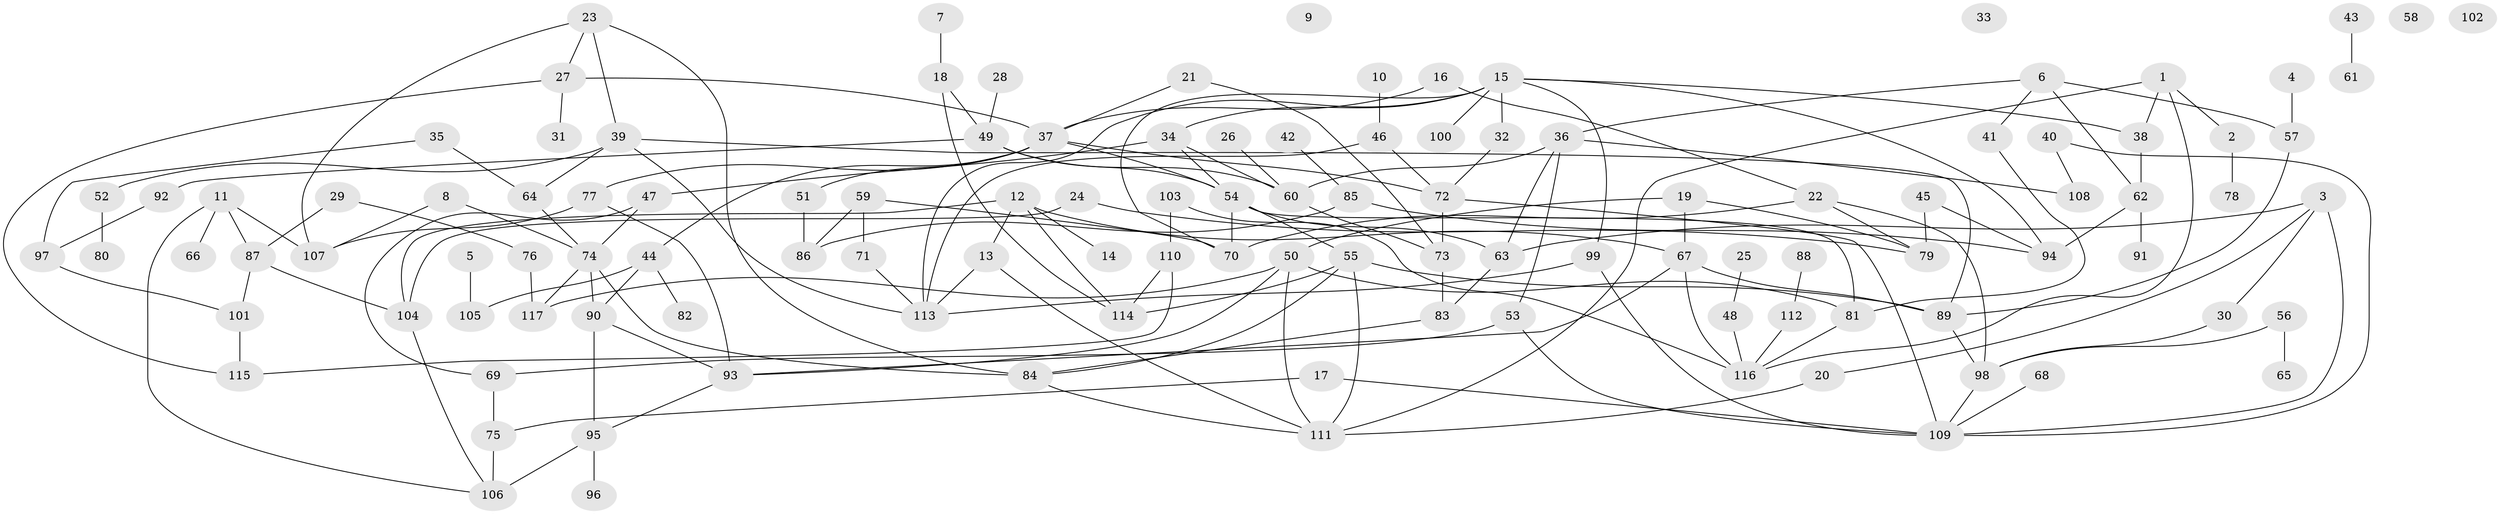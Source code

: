 // Generated by graph-tools (version 1.1) at 2025/12/03/09/25 04:12:58]
// undirected, 117 vertices, 175 edges
graph export_dot {
graph [start="1"]
  node [color=gray90,style=filled];
  1;
  2;
  3;
  4;
  5;
  6;
  7;
  8;
  9;
  10;
  11;
  12;
  13;
  14;
  15;
  16;
  17;
  18;
  19;
  20;
  21;
  22;
  23;
  24;
  25;
  26;
  27;
  28;
  29;
  30;
  31;
  32;
  33;
  34;
  35;
  36;
  37;
  38;
  39;
  40;
  41;
  42;
  43;
  44;
  45;
  46;
  47;
  48;
  49;
  50;
  51;
  52;
  53;
  54;
  55;
  56;
  57;
  58;
  59;
  60;
  61;
  62;
  63;
  64;
  65;
  66;
  67;
  68;
  69;
  70;
  71;
  72;
  73;
  74;
  75;
  76;
  77;
  78;
  79;
  80;
  81;
  82;
  83;
  84;
  85;
  86;
  87;
  88;
  89;
  90;
  91;
  92;
  93;
  94;
  95;
  96;
  97;
  98;
  99;
  100;
  101;
  102;
  103;
  104;
  105;
  106;
  107;
  108;
  109;
  110;
  111;
  112;
  113;
  114;
  115;
  116;
  117;
  1 -- 2;
  1 -- 38;
  1 -- 111;
  1 -- 116;
  2 -- 78;
  3 -- 20;
  3 -- 30;
  3 -- 63;
  3 -- 109;
  4 -- 57;
  5 -- 105;
  6 -- 36;
  6 -- 41;
  6 -- 57;
  6 -- 62;
  7 -- 18;
  8 -- 74;
  8 -- 107;
  10 -- 46;
  11 -- 66;
  11 -- 87;
  11 -- 106;
  11 -- 107;
  12 -- 13;
  12 -- 14;
  12 -- 67;
  12 -- 104;
  12 -- 114;
  13 -- 111;
  13 -- 113;
  15 -- 32;
  15 -- 34;
  15 -- 38;
  15 -- 70;
  15 -- 94;
  15 -- 99;
  15 -- 100;
  15 -- 113;
  16 -- 22;
  16 -- 37;
  17 -- 75;
  17 -- 109;
  18 -- 49;
  18 -- 114;
  19 -- 50;
  19 -- 67;
  19 -- 79;
  20 -- 111;
  21 -- 37;
  21 -- 73;
  22 -- 70;
  22 -- 79;
  22 -- 98;
  23 -- 27;
  23 -- 39;
  23 -- 84;
  23 -- 107;
  24 -- 79;
  24 -- 104;
  25 -- 48;
  26 -- 60;
  27 -- 31;
  27 -- 37;
  27 -- 115;
  28 -- 49;
  29 -- 76;
  29 -- 87;
  30 -- 98;
  32 -- 72;
  34 -- 47;
  34 -- 54;
  34 -- 60;
  35 -- 64;
  35 -- 97;
  36 -- 53;
  36 -- 60;
  36 -- 63;
  36 -- 108;
  37 -- 44;
  37 -- 51;
  37 -- 54;
  37 -- 72;
  37 -- 77;
  38 -- 62;
  39 -- 52;
  39 -- 64;
  39 -- 89;
  39 -- 113;
  40 -- 108;
  40 -- 109;
  41 -- 81;
  42 -- 85;
  43 -- 61;
  44 -- 82;
  44 -- 90;
  44 -- 105;
  45 -- 79;
  45 -- 94;
  46 -- 72;
  46 -- 113;
  47 -- 69;
  47 -- 74;
  48 -- 116;
  49 -- 54;
  49 -- 60;
  49 -- 92;
  50 -- 81;
  50 -- 93;
  50 -- 111;
  50 -- 117;
  51 -- 86;
  52 -- 80;
  53 -- 69;
  53 -- 109;
  54 -- 55;
  54 -- 63;
  54 -- 70;
  54 -- 81;
  55 -- 84;
  55 -- 89;
  55 -- 111;
  55 -- 114;
  56 -- 65;
  56 -- 98;
  57 -- 89;
  59 -- 70;
  59 -- 71;
  59 -- 86;
  60 -- 73;
  62 -- 91;
  62 -- 94;
  63 -- 83;
  64 -- 74;
  67 -- 89;
  67 -- 93;
  67 -- 116;
  68 -- 109;
  69 -- 75;
  71 -- 113;
  72 -- 73;
  72 -- 109;
  73 -- 83;
  74 -- 84;
  74 -- 90;
  74 -- 117;
  75 -- 106;
  76 -- 117;
  77 -- 93;
  77 -- 107;
  81 -- 116;
  83 -- 84;
  84 -- 111;
  85 -- 86;
  85 -- 94;
  87 -- 101;
  87 -- 104;
  88 -- 112;
  89 -- 98;
  90 -- 93;
  90 -- 95;
  92 -- 97;
  93 -- 95;
  95 -- 96;
  95 -- 106;
  97 -- 101;
  98 -- 109;
  99 -- 109;
  99 -- 113;
  101 -- 115;
  103 -- 110;
  103 -- 116;
  104 -- 106;
  110 -- 114;
  110 -- 115;
  112 -- 116;
}

